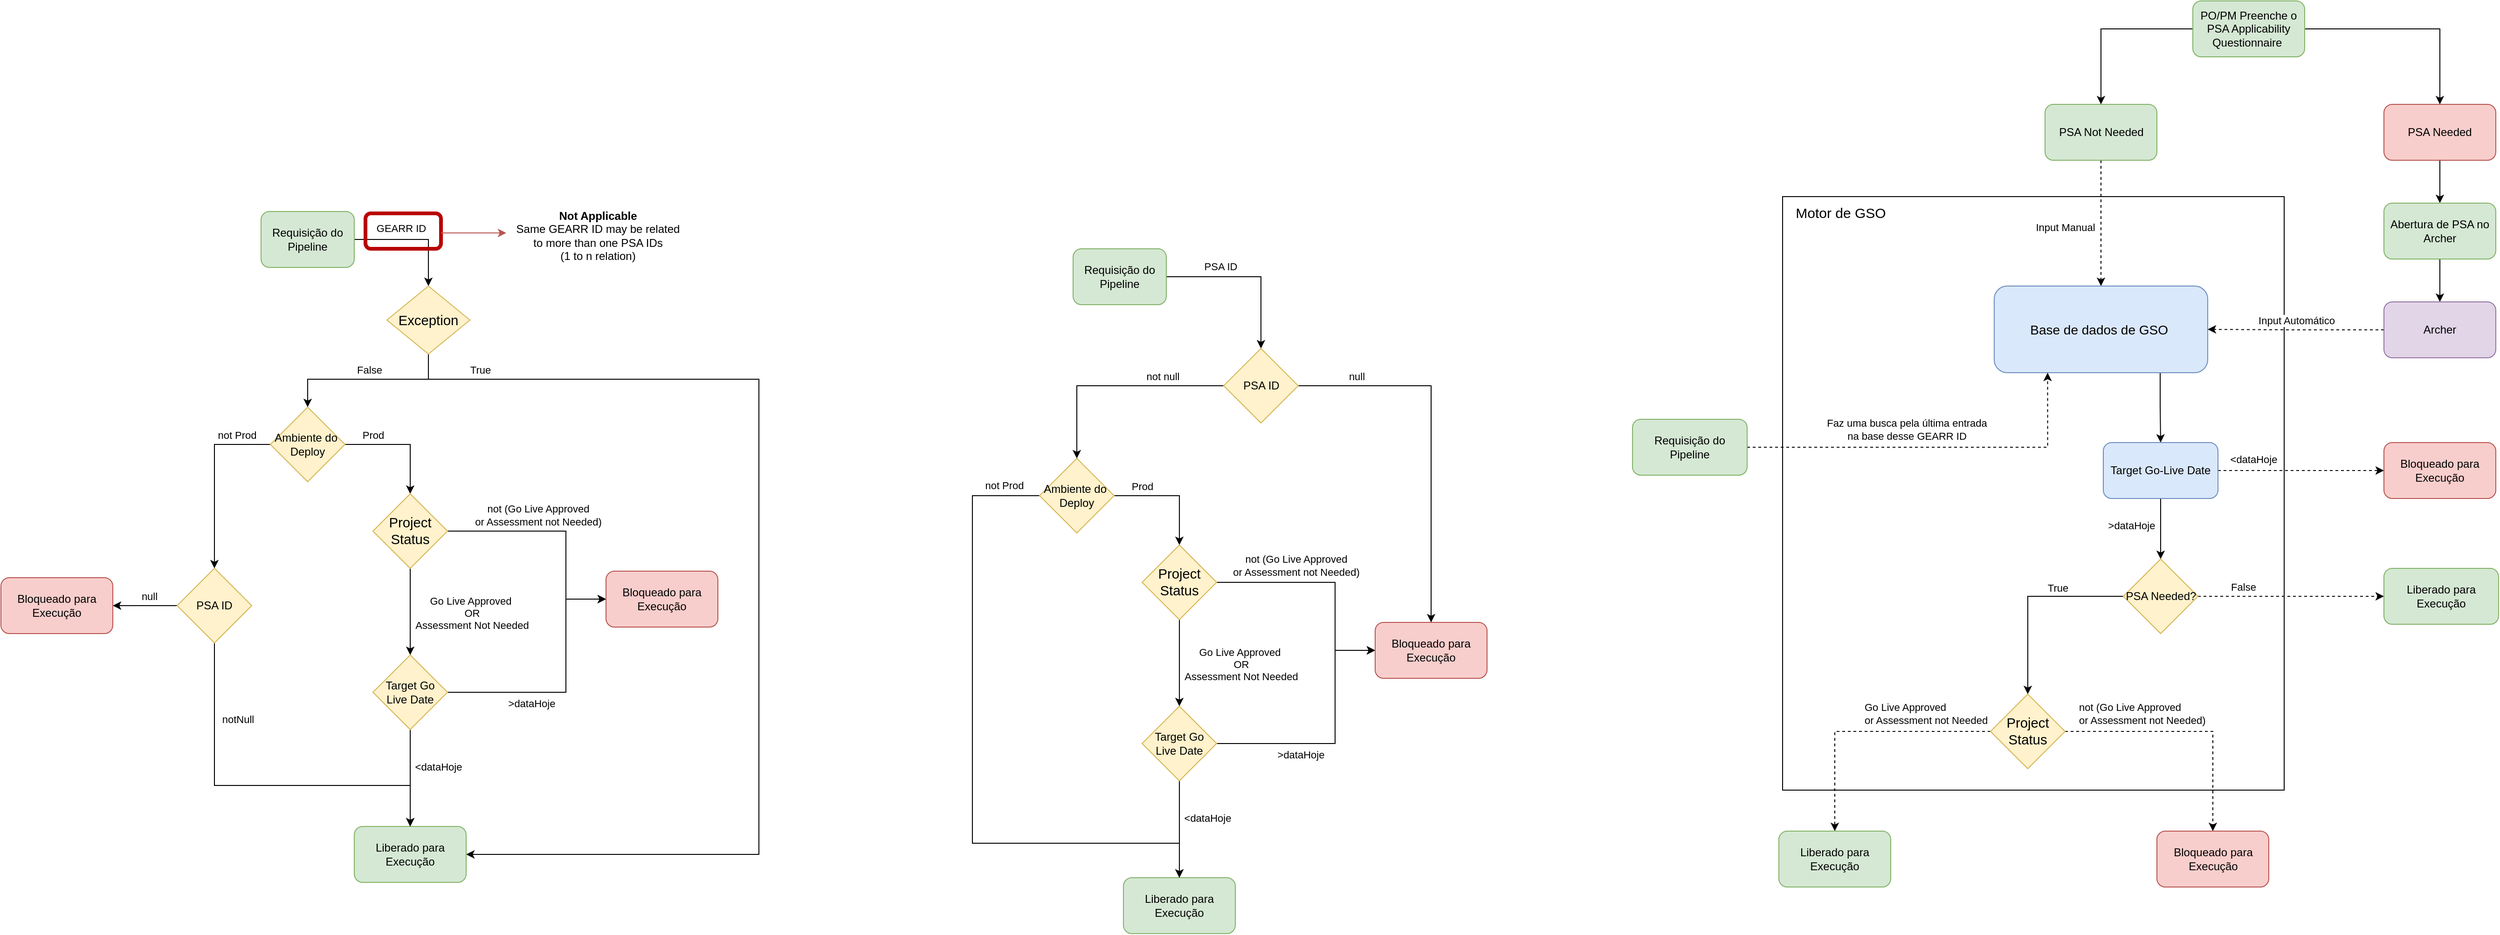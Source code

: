 <mxfile version="14.7.2" type="github">
  <diagram id="prtHgNgQTEPvFCAcTncT" name="Page-1">
    <mxGraphModel dx="1847" dy="1167" grid="0" gridSize="10" guides="1" tooltips="1" connect="1" arrows="1" fold="1" page="0" pageScale="1" pageWidth="827" pageHeight="1169" background="#ffffff" math="0" shadow="0">
      <root>
        <mxCell id="0" />
        <mxCell id="1" parent="0" />
        <mxCell id="G1Xill-yS94K5dL7RhQr-33" value="&lt;br&gt;" style="rounded=0;whiteSpace=wrap;html=1;" vertex="1" parent="1">
          <mxGeometry x="1802" y="64" width="538" height="637" as="geometry" />
        </mxCell>
        <mxCell id="P2mCXTFYUP4-GHEFsYgf-11" style="edgeStyle=orthogonalEdgeStyle;rounded=0;orthogonalLoop=1;jettySize=auto;html=1;entryX=0.5;entryY=0;entryDx=0;entryDy=0;" parent="1" source="P2mCXTFYUP4-GHEFsYgf-2" target="P2mCXTFYUP4-GHEFsYgf-8" edge="1">
          <mxGeometry relative="1" as="geometry" />
        </mxCell>
        <mxCell id="mxX-lMOzghnve2rZTO9A-1" value="GEARR ID" style="edgeLabel;html=1;align=center;verticalAlign=middle;resizable=0;points=[];" parent="P2mCXTFYUP4-GHEFsYgf-11" vertex="1" connectable="0">
          <mxGeometry x="-0.006" y="-3" relative="1" as="geometry">
            <mxPoint x="-15" y="-15" as="offset" />
          </mxGeometry>
        </mxCell>
        <mxCell id="P2mCXTFYUP4-GHEFsYgf-2" value="Requisição do Pipeline" style="rounded=1;whiteSpace=wrap;html=1;fillColor=#d5e8d4;strokeColor=#82b366;" parent="1" vertex="1">
          <mxGeometry x="170" y="80" width="100" height="60" as="geometry" />
        </mxCell>
        <mxCell id="P2mCXTFYUP4-GHEFsYgf-14" style="edgeStyle=orthogonalEdgeStyle;rounded=0;orthogonalLoop=1;jettySize=auto;html=1;entryX=0.5;entryY=0;entryDx=0;entryDy=0;" parent="1" source="P2mCXTFYUP4-GHEFsYgf-8" target="P2mCXTFYUP4-GHEFsYgf-20" edge="1">
          <mxGeometry relative="1" as="geometry">
            <mxPoint x="220" y="280" as="targetPoint" />
            <Array as="points">
              <mxPoint x="350" y="260" />
              <mxPoint x="220" y="260" />
            </Array>
          </mxGeometry>
        </mxCell>
        <mxCell id="P2mCXTFYUP4-GHEFsYgf-18" value="False" style="edgeLabel;html=1;align=center;verticalAlign=middle;resizable=0;points=[];" parent="P2mCXTFYUP4-GHEFsYgf-14" vertex="1" connectable="0">
          <mxGeometry x="0.032" y="-2" relative="1" as="geometry">
            <mxPoint x="5" y="-8" as="offset" />
          </mxGeometry>
        </mxCell>
        <mxCell id="P2mCXTFYUP4-GHEFsYgf-15" style="edgeStyle=orthogonalEdgeStyle;rounded=0;orthogonalLoop=1;jettySize=auto;html=1;entryX=1;entryY=0.5;entryDx=0;entryDy=0;" parent="1" source="P2mCXTFYUP4-GHEFsYgf-8" target="P2mCXTFYUP4-GHEFsYgf-19" edge="1">
          <mxGeometry relative="1" as="geometry">
            <mxPoint x="474" y="280" as="targetPoint" />
            <Array as="points">
              <mxPoint x="349" y="260" />
              <mxPoint x="704" y="260" />
              <mxPoint x="704" y="770" />
            </Array>
          </mxGeometry>
        </mxCell>
        <mxCell id="P2mCXTFYUP4-GHEFsYgf-16" value="True" style="edgeLabel;html=1;align=center;verticalAlign=middle;resizable=0;points=[];" parent="P2mCXTFYUP4-GHEFsYgf-15" vertex="1" connectable="0">
          <mxGeometry x="0.222" y="3" relative="1" as="geometry">
            <mxPoint x="-302" y="-365" as="offset" />
          </mxGeometry>
        </mxCell>
        <mxCell id="P2mCXTFYUP4-GHEFsYgf-8" value="&lt;span lang=&quot;EN-US&quot; style=&quot;font-size: 11pt ; font-family: &amp;#34;calibri&amp;#34; , sans-serif&quot;&gt;Exception&lt;/span&gt;" style="rhombus;whiteSpace=wrap;html=1;fillColor=#fff2cc;strokeColor=#d6b656;" parent="1" vertex="1">
          <mxGeometry x="305" y="160" width="89" height="73" as="geometry" />
        </mxCell>
        <mxCell id="P2mCXTFYUP4-GHEFsYgf-19" value="Liberado para Execução" style="rounded=1;whiteSpace=wrap;html=1;fillColor=#d5e8d4;strokeColor=#82b366;" parent="1" vertex="1">
          <mxGeometry x="270" y="740" width="120" height="60" as="geometry" />
        </mxCell>
        <mxCell id="P2mCXTFYUP4-GHEFsYgf-28" style="edgeStyle=orthogonalEdgeStyle;rounded=0;orthogonalLoop=1;jettySize=auto;html=1;entryX=0.5;entryY=0;entryDx=0;entryDy=0;exitX=1;exitY=0.5;exitDx=0;exitDy=0;" parent="1" source="P2mCXTFYUP4-GHEFsYgf-20" target="P2mCXTFYUP4-GHEFsYgf-27" edge="1">
          <mxGeometry relative="1" as="geometry">
            <Array as="points">
              <mxPoint x="330" y="330" />
            </Array>
          </mxGeometry>
        </mxCell>
        <mxCell id="P2mCXTFYUP4-GHEFsYgf-29" value="Prod" style="edgeLabel;html=1;align=center;verticalAlign=middle;resizable=0;points=[];" parent="P2mCXTFYUP4-GHEFsYgf-28" vertex="1" connectable="0">
          <mxGeometry x="-0.199" relative="1" as="geometry">
            <mxPoint x="-20" y="-10" as="offset" />
          </mxGeometry>
        </mxCell>
        <mxCell id="P2mCXTFYUP4-GHEFsYgf-40" style="edgeStyle=orthogonalEdgeStyle;rounded=0;orthogonalLoop=1;jettySize=auto;html=1;entryX=0.5;entryY=0;entryDx=0;entryDy=0;" parent="1" source="P2mCXTFYUP4-GHEFsYgf-20" target="P2mCXTFYUP4-GHEFsYgf-39" edge="1">
          <mxGeometry relative="1" as="geometry" />
        </mxCell>
        <mxCell id="P2mCXTFYUP4-GHEFsYgf-41" value="not Prod" style="edgeLabel;html=1;align=center;verticalAlign=middle;resizable=0;points=[];" parent="P2mCXTFYUP4-GHEFsYgf-40" vertex="1" connectable="0">
          <mxGeometry x="-0.833" y="-1" relative="1" as="geometry">
            <mxPoint x="-20" y="-9" as="offset" />
          </mxGeometry>
        </mxCell>
        <mxCell id="P2mCXTFYUP4-GHEFsYgf-20" value="Ambiente do&amp;nbsp;&lt;br&gt;Deploy" style="rhombus;whiteSpace=wrap;html=1;fillColor=#fff2cc;strokeColor=#d6b656;" parent="1" vertex="1">
          <mxGeometry x="180" y="290" width="80" height="80" as="geometry" />
        </mxCell>
        <mxCell id="P2mCXTFYUP4-GHEFsYgf-33" style="edgeStyle=orthogonalEdgeStyle;rounded=0;orthogonalLoop=1;jettySize=auto;html=1;entryX=0;entryY=0.5;entryDx=0;entryDy=0;exitX=1;exitY=0.5;exitDx=0;exitDy=0;" parent="1" source="P2mCXTFYUP4-GHEFsYgf-27" target="P2mCXTFYUP4-GHEFsYgf-32" edge="1">
          <mxGeometry relative="1" as="geometry">
            <mxPoint x="525" y="443" as="targetPoint" />
            <Array as="points">
              <mxPoint x="497" y="423" />
              <mxPoint x="497" y="496" />
            </Array>
          </mxGeometry>
        </mxCell>
        <mxCell id="P2mCXTFYUP4-GHEFsYgf-34" value="not (Go Live Approved &lt;br&gt;or Assessment not Needed)" style="edgeLabel;html=1;align=center;verticalAlign=middle;resizable=0;points=[];" parent="P2mCXTFYUP4-GHEFsYgf-33" vertex="1" connectable="0">
          <mxGeometry x="-0.25" y="-1" relative="1" as="geometry">
            <mxPoint x="6" y="-18" as="offset" />
          </mxGeometry>
        </mxCell>
        <mxCell id="P2mCXTFYUP4-GHEFsYgf-48" value="Go Live Approved&amp;nbsp;&lt;br&gt;OR&lt;br&gt;Assessment Not Needed" style="edgeStyle=orthogonalEdgeStyle;rounded=0;orthogonalLoop=1;jettySize=auto;html=1;entryX=0.5;entryY=0;entryDx=0;entryDy=0;" parent="1" source="P2mCXTFYUP4-GHEFsYgf-27" target="P2mCXTFYUP4-GHEFsYgf-30" edge="1">
          <mxGeometry x="0.02" y="66" relative="1" as="geometry">
            <mxPoint as="offset" />
          </mxGeometry>
        </mxCell>
        <mxCell id="P2mCXTFYUP4-GHEFsYgf-27" value="&lt;font face=&quot;calibri, sans-serif&quot;&gt;&lt;span style=&quot;font-size: 14.667px&quot;&gt;Project Status&lt;/span&gt;&lt;/font&gt;" style="rhombus;whiteSpace=wrap;html=1;fillColor=#fff2cc;strokeColor=#d6b656;" parent="1" vertex="1">
          <mxGeometry x="290" y="383" width="80" height="80" as="geometry" />
        </mxCell>
        <mxCell id="P2mCXTFYUP4-GHEFsYgf-35" style="edgeStyle=orthogonalEdgeStyle;rounded=0;orthogonalLoop=1;jettySize=auto;html=1;exitX=1;exitY=0.5;exitDx=0;exitDy=0;entryX=0;entryY=0.5;entryDx=0;entryDy=0;" parent="1" source="P2mCXTFYUP4-GHEFsYgf-30" target="P2mCXTFYUP4-GHEFsYgf-32" edge="1">
          <mxGeometry relative="1" as="geometry">
            <mxPoint x="613" y="584" as="targetPoint" />
            <Array as="points">
              <mxPoint x="497" y="596" />
              <mxPoint x="497" y="496" />
            </Array>
          </mxGeometry>
        </mxCell>
        <mxCell id="P2mCXTFYUP4-GHEFsYgf-36" value="&amp;gt;dataHoje" style="edgeLabel;html=1;align=center;verticalAlign=middle;resizable=0;points=[];" parent="P2mCXTFYUP4-GHEFsYgf-35" vertex="1" connectable="0">
          <mxGeometry x="-0.808" relative="1" as="geometry">
            <mxPoint x="64" y="12" as="offset" />
          </mxGeometry>
        </mxCell>
        <mxCell id="P2mCXTFYUP4-GHEFsYgf-37" style="edgeStyle=orthogonalEdgeStyle;rounded=0;orthogonalLoop=1;jettySize=auto;html=1;entryX=0.5;entryY=0;entryDx=0;entryDy=0;" parent="1" source="P2mCXTFYUP4-GHEFsYgf-30" target="P2mCXTFYUP4-GHEFsYgf-19" edge="1">
          <mxGeometry relative="1" as="geometry" />
        </mxCell>
        <mxCell id="P2mCXTFYUP4-GHEFsYgf-38" value="&amp;lt;dataHoje" style="edgeLabel;html=1;align=center;verticalAlign=middle;resizable=0;points=[];" parent="P2mCXTFYUP4-GHEFsYgf-37" vertex="1" connectable="0">
          <mxGeometry x="-0.24" y="-2" relative="1" as="geometry">
            <mxPoint x="32" as="offset" />
          </mxGeometry>
        </mxCell>
        <mxCell id="P2mCXTFYUP4-GHEFsYgf-30" value="Target Go Live Date" style="rhombus;whiteSpace=wrap;html=1;fillColor=#fff2cc;strokeColor=#d6b656;" parent="1" vertex="1">
          <mxGeometry x="290" y="556" width="80" height="80" as="geometry" />
        </mxCell>
        <mxCell id="P2mCXTFYUP4-GHEFsYgf-32" value="Bloqueado para Execução" style="rounded=1;whiteSpace=wrap;html=1;fillColor=#f8cecc;strokeColor=#b85450;" parent="1" vertex="1">
          <mxGeometry x="540" y="466" width="120" height="60" as="geometry" />
        </mxCell>
        <mxCell id="P2mCXTFYUP4-GHEFsYgf-43" style="edgeStyle=orthogonalEdgeStyle;rounded=0;orthogonalLoop=1;jettySize=auto;html=1;entryX=1;entryY=0.5;entryDx=0;entryDy=0;" parent="1" source="P2mCXTFYUP4-GHEFsYgf-39" target="P2mCXTFYUP4-GHEFsYgf-42" edge="1">
          <mxGeometry relative="1" as="geometry" />
        </mxCell>
        <mxCell id="P2mCXTFYUP4-GHEFsYgf-44" value="null" style="edgeLabel;html=1;align=center;verticalAlign=middle;resizable=0;points=[];" parent="P2mCXTFYUP4-GHEFsYgf-43" vertex="1" connectable="0">
          <mxGeometry x="-0.22" y="-1" relative="1" as="geometry">
            <mxPoint x="-3" y="-9" as="offset" />
          </mxGeometry>
        </mxCell>
        <mxCell id="P2mCXTFYUP4-GHEFsYgf-45" style="edgeStyle=orthogonalEdgeStyle;rounded=0;orthogonalLoop=1;jettySize=auto;html=1;entryX=0.5;entryY=0;entryDx=0;entryDy=0;exitX=0.5;exitY=1;exitDx=0;exitDy=0;" parent="1" source="P2mCXTFYUP4-GHEFsYgf-39" target="P2mCXTFYUP4-GHEFsYgf-19" edge="1">
          <mxGeometry relative="1" as="geometry">
            <mxPoint x="105" y="584" as="sourcePoint" />
            <Array as="points">
              <mxPoint x="120" y="570" />
              <mxPoint x="120" y="696" />
              <mxPoint x="330" y="696" />
            </Array>
          </mxGeometry>
        </mxCell>
        <mxCell id="P2mCXTFYUP4-GHEFsYgf-46" value="notNull" style="edgeLabel;html=1;align=center;verticalAlign=middle;resizable=0;points=[];" parent="P2mCXTFYUP4-GHEFsYgf-45" vertex="1" connectable="0">
          <mxGeometry x="-0.487" relative="1" as="geometry">
            <mxPoint x="25" y="-23" as="offset" />
          </mxGeometry>
        </mxCell>
        <mxCell id="P2mCXTFYUP4-GHEFsYgf-39" value="PSA ID" style="rhombus;whiteSpace=wrap;html=1;fillColor=#fff2cc;strokeColor=#d6b656;" parent="1" vertex="1">
          <mxGeometry x="80" y="463" width="80" height="80" as="geometry" />
        </mxCell>
        <mxCell id="P2mCXTFYUP4-GHEFsYgf-42" value="Bloqueado para Execução" style="rounded=1;whiteSpace=wrap;html=1;fillColor=#f8cecc;strokeColor=#b85450;" parent="1" vertex="1">
          <mxGeometry x="-109" y="473" width="120" height="60" as="geometry" />
        </mxCell>
        <mxCell id="EdNAjCtuW5d51hil7Gi2-1" style="edgeStyle=orthogonalEdgeStyle;rounded=0;orthogonalLoop=1;jettySize=auto;html=1;entryX=0.5;entryY=0;entryDx=0;entryDy=0;" parent="1" source="mxX-lMOzghnve2rZTO9A-4" target="mxX-lMOzghnve2rZTO9A-39" edge="1">
          <mxGeometry relative="1" as="geometry">
            <mxPoint x="1240.5" y="194.0" as="targetPoint" />
          </mxGeometry>
        </mxCell>
        <mxCell id="EdNAjCtuW5d51hil7Gi2-9" value="PSA ID" style="edgeLabel;html=1;align=center;verticalAlign=middle;resizable=0;points=[];" parent="EdNAjCtuW5d51hil7Gi2-1" vertex="1" connectable="0">
          <mxGeometry x="-0.5" y="2" relative="1" as="geometry">
            <mxPoint x="13" y="-9" as="offset" />
          </mxGeometry>
        </mxCell>
        <mxCell id="mxX-lMOzghnve2rZTO9A-4" value="Requisição do Pipeline" style="rounded=1;whiteSpace=wrap;html=1;fillColor=#d5e8d4;strokeColor=#82b366;" parent="1" vertex="1">
          <mxGeometry x="1041" y="120" width="100" height="60" as="geometry" />
        </mxCell>
        <mxCell id="mxX-lMOzghnve2rZTO9A-10" value="Liberado para Execução" style="rounded=1;whiteSpace=wrap;html=1;fillColor=#d5e8d4;strokeColor=#82b366;" parent="1" vertex="1">
          <mxGeometry x="1095" y="795" width="120" height="60" as="geometry" />
        </mxCell>
        <mxCell id="mxX-lMOzghnve2rZTO9A-11" style="edgeStyle=orthogonalEdgeStyle;rounded=0;orthogonalLoop=1;jettySize=auto;html=1;entryX=0.5;entryY=0;entryDx=0;entryDy=0;exitX=1;exitY=0.5;exitDx=0;exitDy=0;" parent="1" source="mxX-lMOzghnve2rZTO9A-15" target="mxX-lMOzghnve2rZTO9A-19" edge="1">
          <mxGeometry relative="1" as="geometry">
            <Array as="points">
              <mxPoint x="1155" y="385" />
            </Array>
          </mxGeometry>
        </mxCell>
        <mxCell id="mxX-lMOzghnve2rZTO9A-12" value="Prod" style="edgeLabel;html=1;align=center;verticalAlign=middle;resizable=0;points=[];" parent="mxX-lMOzghnve2rZTO9A-11" vertex="1" connectable="0">
          <mxGeometry x="-0.199" relative="1" as="geometry">
            <mxPoint x="-20" y="-10" as="offset" />
          </mxGeometry>
        </mxCell>
        <mxCell id="mxX-lMOzghnve2rZTO9A-32" style="edgeStyle=orthogonalEdgeStyle;rounded=0;orthogonalLoop=1;jettySize=auto;html=1;entryX=0.5;entryY=0;entryDx=0;entryDy=0;" parent="1" source="mxX-lMOzghnve2rZTO9A-15" target="mxX-lMOzghnve2rZTO9A-10" edge="1">
          <mxGeometry relative="1" as="geometry">
            <Array as="points">
              <mxPoint x="933" y="385" />
              <mxPoint x="933" y="758" />
              <mxPoint x="1155" y="758" />
            </Array>
          </mxGeometry>
        </mxCell>
        <mxCell id="mxX-lMOzghnve2rZTO9A-33" value="not Prod" style="edgeLabel;html=1;align=center;verticalAlign=middle;resizable=0;points=[];" parent="mxX-lMOzghnve2rZTO9A-32" vertex="1" connectable="0">
          <mxGeometry x="-0.841" relative="1" as="geometry">
            <mxPoint x="18" y="-11" as="offset" />
          </mxGeometry>
        </mxCell>
        <mxCell id="mxX-lMOzghnve2rZTO9A-15" value="Ambiente do&amp;nbsp;&lt;br&gt;Deploy" style="rhombus;whiteSpace=wrap;html=1;fillColor=#fff2cc;strokeColor=#d6b656;" parent="1" vertex="1">
          <mxGeometry x="1005" y="345" width="80" height="80" as="geometry" />
        </mxCell>
        <mxCell id="mxX-lMOzghnve2rZTO9A-16" style="edgeStyle=orthogonalEdgeStyle;rounded=0;orthogonalLoop=1;jettySize=auto;html=1;entryX=0;entryY=0.5;entryDx=0;entryDy=0;exitX=1;exitY=0.5;exitDx=0;exitDy=0;" parent="1" source="mxX-lMOzghnve2rZTO9A-19" target="mxX-lMOzghnve2rZTO9A-25" edge="1">
          <mxGeometry relative="1" as="geometry">
            <mxPoint x="1350" y="498" as="targetPoint" />
            <Array as="points">
              <mxPoint x="1322" y="478" />
              <mxPoint x="1322" y="551" />
            </Array>
          </mxGeometry>
        </mxCell>
        <mxCell id="mxX-lMOzghnve2rZTO9A-17" value="not (Go Live Approved &lt;br&gt;or Assessment not Needed)" style="edgeLabel;html=1;align=center;verticalAlign=middle;resizable=0;points=[];" parent="mxX-lMOzghnve2rZTO9A-16" vertex="1" connectable="0">
          <mxGeometry x="-0.25" y="-1" relative="1" as="geometry">
            <mxPoint x="-6" y="-19" as="offset" />
          </mxGeometry>
        </mxCell>
        <mxCell id="mxX-lMOzghnve2rZTO9A-18" value="Go Live Approved&amp;nbsp;&lt;br&gt;OR&lt;br&gt;Assessment Not Needed" style="edgeStyle=orthogonalEdgeStyle;rounded=0;orthogonalLoop=1;jettySize=auto;html=1;entryX=0.5;entryY=0;entryDx=0;entryDy=0;" parent="1" source="mxX-lMOzghnve2rZTO9A-19" target="mxX-lMOzghnve2rZTO9A-24" edge="1">
          <mxGeometry x="0.02" y="66" relative="1" as="geometry">
            <mxPoint as="offset" />
          </mxGeometry>
        </mxCell>
        <mxCell id="mxX-lMOzghnve2rZTO9A-19" value="&lt;font face=&quot;calibri, sans-serif&quot;&gt;&lt;span style=&quot;font-size: 14.667px&quot;&gt;Project Status&lt;/span&gt;&lt;/font&gt;" style="rhombus;whiteSpace=wrap;html=1;fillColor=#fff2cc;strokeColor=#d6b656;" parent="1" vertex="1">
          <mxGeometry x="1115" y="438" width="80" height="80" as="geometry" />
        </mxCell>
        <mxCell id="mxX-lMOzghnve2rZTO9A-20" style="edgeStyle=orthogonalEdgeStyle;rounded=0;orthogonalLoop=1;jettySize=auto;html=1;exitX=1;exitY=0.5;exitDx=0;exitDy=0;entryX=0;entryY=0.5;entryDx=0;entryDy=0;" parent="1" source="mxX-lMOzghnve2rZTO9A-24" target="mxX-lMOzghnve2rZTO9A-25" edge="1">
          <mxGeometry relative="1" as="geometry">
            <mxPoint x="1438" y="639" as="targetPoint" />
            <Array as="points">
              <mxPoint x="1322" y="651" />
              <mxPoint x="1322" y="551" />
            </Array>
          </mxGeometry>
        </mxCell>
        <mxCell id="mxX-lMOzghnve2rZTO9A-21" value="&amp;gt;dataHoje" style="edgeLabel;html=1;align=center;verticalAlign=middle;resizable=0;points=[];" parent="mxX-lMOzghnve2rZTO9A-20" vertex="1" connectable="0">
          <mxGeometry x="-0.808" relative="1" as="geometry">
            <mxPoint x="64" y="12" as="offset" />
          </mxGeometry>
        </mxCell>
        <mxCell id="mxX-lMOzghnve2rZTO9A-22" style="edgeStyle=orthogonalEdgeStyle;rounded=0;orthogonalLoop=1;jettySize=auto;html=1;entryX=0.5;entryY=0;entryDx=0;entryDy=0;" parent="1" source="mxX-lMOzghnve2rZTO9A-24" target="mxX-lMOzghnve2rZTO9A-10" edge="1">
          <mxGeometry relative="1" as="geometry" />
        </mxCell>
        <mxCell id="mxX-lMOzghnve2rZTO9A-23" value="&amp;lt;dataHoje" style="edgeLabel;html=1;align=center;verticalAlign=middle;resizable=0;points=[];" parent="mxX-lMOzghnve2rZTO9A-22" vertex="1" connectable="0">
          <mxGeometry x="-0.24" y="-2" relative="1" as="geometry">
            <mxPoint x="32" as="offset" />
          </mxGeometry>
        </mxCell>
        <mxCell id="mxX-lMOzghnve2rZTO9A-24" value="Target Go Live Date" style="rhombus;whiteSpace=wrap;html=1;fillColor=#fff2cc;strokeColor=#d6b656;" parent="1" vertex="1">
          <mxGeometry x="1115" y="611" width="80" height="80" as="geometry" />
        </mxCell>
        <mxCell id="mxX-lMOzghnve2rZTO9A-25" value="Bloqueado para Execução" style="rounded=1;whiteSpace=wrap;html=1;fillColor=#f8cecc;strokeColor=#b85450;" parent="1" vertex="1">
          <mxGeometry x="1365" y="521" width="120" height="60" as="geometry" />
        </mxCell>
        <mxCell id="mxX-lMOzghnve2rZTO9A-35" value="" style="rounded=1;whiteSpace=wrap;html=1;fillColor=none;strokeColor=#B80202;strokeWidth=4;" parent="1" vertex="1">
          <mxGeometry x="282" y="82" width="81" height="38" as="geometry" />
        </mxCell>
        <mxCell id="mxX-lMOzghnve2rZTO9A-36" value="&lt;b&gt;Not Applicable&lt;br&gt;&lt;/b&gt;Same GEARR ID may be related &lt;br&gt;to more than one PSA IDs&lt;br&gt;(1 to n relation)" style="text;html=1;align=center;verticalAlign=middle;resizable=0;points=[];autosize=1;strokeColor=none;" parent="1" vertex="1">
          <mxGeometry x="438" y="76" width="185" height="60" as="geometry" />
        </mxCell>
        <mxCell id="mxX-lMOzghnve2rZTO9A-37" value="" style="endArrow=classic;html=1;fillColor=#f8cecc;strokeColor=#b85450;" parent="1" edge="1">
          <mxGeometry width="50" height="50" relative="1" as="geometry">
            <mxPoint x="363" y="103" as="sourcePoint" />
            <mxPoint x="433" y="103" as="targetPoint" />
          </mxGeometry>
        </mxCell>
        <mxCell id="EdNAjCtuW5d51hil7Gi2-5" style="edgeStyle=orthogonalEdgeStyle;rounded=0;orthogonalLoop=1;jettySize=auto;html=1;entryX=0.5;entryY=0;entryDx=0;entryDy=0;" parent="1" source="mxX-lMOzghnve2rZTO9A-39" target="mxX-lMOzghnve2rZTO9A-25" edge="1">
          <mxGeometry relative="1" as="geometry" />
        </mxCell>
        <mxCell id="EdNAjCtuW5d51hil7Gi2-6" value="null" style="edgeLabel;html=1;align=center;verticalAlign=middle;resizable=0;points=[];" parent="EdNAjCtuW5d51hil7Gi2-5" vertex="1" connectable="0">
          <mxGeometry x="-0.804" y="3" relative="1" as="geometry">
            <mxPoint x="23" y="-7" as="offset" />
          </mxGeometry>
        </mxCell>
        <mxCell id="EdNAjCtuW5d51hil7Gi2-7" style="edgeStyle=orthogonalEdgeStyle;rounded=0;orthogonalLoop=1;jettySize=auto;html=1;entryX=0.5;entryY=0;entryDx=0;entryDy=0;" parent="1" source="mxX-lMOzghnve2rZTO9A-39" target="mxX-lMOzghnve2rZTO9A-15" edge="1">
          <mxGeometry relative="1" as="geometry" />
        </mxCell>
        <mxCell id="EdNAjCtuW5d51hil7Gi2-8" value="not null" style="edgeLabel;html=1;align=center;verticalAlign=middle;resizable=0;points=[];" parent="EdNAjCtuW5d51hil7Gi2-7" vertex="1" connectable="0">
          <mxGeometry x="-0.491" y="1" relative="1" as="geometry">
            <mxPoint x="-6" y="-11" as="offset" />
          </mxGeometry>
        </mxCell>
        <mxCell id="mxX-lMOzghnve2rZTO9A-39" value="PSA ID" style="rhombus;whiteSpace=wrap;html=1;fillColor=#fff2cc;strokeColor=#d6b656;" parent="1" vertex="1">
          <mxGeometry x="1202.5" y="227" width="80" height="80" as="geometry" />
        </mxCell>
        <mxCell id="G1Xill-yS94K5dL7RhQr-30" style="edgeStyle=orthogonalEdgeStyle;rounded=0;orthogonalLoop=1;jettySize=auto;html=1;entryX=0.5;entryY=0;entryDx=0;entryDy=0;" edge="1" parent="1" source="G1Xill-yS94K5dL7RhQr-25" target="G1Xill-yS94K5dL7RhQr-26">
          <mxGeometry relative="1" as="geometry" />
        </mxCell>
        <mxCell id="G1Xill-yS94K5dL7RhQr-31" style="edgeStyle=orthogonalEdgeStyle;rounded=0;orthogonalLoop=1;jettySize=auto;html=1;entryX=0.5;entryY=0;entryDx=0;entryDy=0;" edge="1" parent="1" source="G1Xill-yS94K5dL7RhQr-25" target="G1Xill-yS94K5dL7RhQr-27">
          <mxGeometry relative="1" as="geometry">
            <Array as="points">
              <mxPoint x="2507" y="-116" />
            </Array>
          </mxGeometry>
        </mxCell>
        <mxCell id="G1Xill-yS94K5dL7RhQr-25" value="PO/PM Preenche o PSA Applicability Questionnaire&amp;nbsp;" style="rounded=1;whiteSpace=wrap;html=1;fillColor=#d5e8d4;strokeColor=#82b366;" vertex="1" parent="1">
          <mxGeometry x="2242" y="-146" width="120" height="60" as="geometry" />
        </mxCell>
        <mxCell id="G1Xill-yS94K5dL7RhQr-43" style="edgeStyle=orthogonalEdgeStyle;rounded=0;orthogonalLoop=1;jettySize=auto;html=1;entryX=0.5;entryY=0;entryDx=0;entryDy=0;dashed=1;" edge="1" parent="1" source="G1Xill-yS94K5dL7RhQr-26" target="G1Xill-yS94K5dL7RhQr-39">
          <mxGeometry relative="1" as="geometry" />
        </mxCell>
        <mxCell id="G1Xill-yS94K5dL7RhQr-44" value="Input Manual" style="edgeLabel;html=1;align=center;verticalAlign=middle;resizable=0;points=[];" vertex="1" connectable="0" parent="G1Xill-yS94K5dL7RhQr-43">
          <mxGeometry x="-0.235" y="4" relative="1" as="geometry">
            <mxPoint x="-43" y="20" as="offset" />
          </mxGeometry>
        </mxCell>
        <mxCell id="G1Xill-yS94K5dL7RhQr-26" value="PSA Not Needed" style="rounded=1;whiteSpace=wrap;html=1;fillColor=#d5e8d4;strokeColor=#82b366;" vertex="1" parent="1">
          <mxGeometry x="2083.5" y="-35" width="120" height="60" as="geometry" />
        </mxCell>
        <mxCell id="G1Xill-yS94K5dL7RhQr-36" style="edgeStyle=orthogonalEdgeStyle;rounded=0;orthogonalLoop=1;jettySize=auto;html=1;" edge="1" parent="1" source="G1Xill-yS94K5dL7RhQr-27" target="G1Xill-yS94K5dL7RhQr-35">
          <mxGeometry relative="1" as="geometry" />
        </mxCell>
        <mxCell id="G1Xill-yS94K5dL7RhQr-27" value="PSA Needed" style="rounded=1;whiteSpace=wrap;html=1;fillColor=#f8cecc;strokeColor=#b85450;" vertex="1" parent="1">
          <mxGeometry x="2447" y="-35" width="120" height="60" as="geometry" />
        </mxCell>
        <mxCell id="G1Xill-yS94K5dL7RhQr-34" value="&lt;font style=&quot;font-size: 15px&quot;&gt;Motor de GSO&lt;/font&gt;" style="text;html=1;strokeColor=none;fillColor=none;align=center;verticalAlign=middle;whiteSpace=wrap;rounded=0;" vertex="1" parent="1">
          <mxGeometry x="1802" y="71" width="125" height="20" as="geometry" />
        </mxCell>
        <mxCell id="G1Xill-yS94K5dL7RhQr-38" style="edgeStyle=orthogonalEdgeStyle;rounded=0;orthogonalLoop=1;jettySize=auto;html=1;entryX=0.5;entryY=0;entryDx=0;entryDy=0;" edge="1" parent="1" source="G1Xill-yS94K5dL7RhQr-35" target="G1Xill-yS94K5dL7RhQr-37">
          <mxGeometry relative="1" as="geometry" />
        </mxCell>
        <mxCell id="G1Xill-yS94K5dL7RhQr-35" value="Abertura de PSA no Archer" style="rounded=1;whiteSpace=wrap;html=1;fillColor=#d5e8d4;strokeColor=#82b366;" vertex="1" parent="1">
          <mxGeometry x="2447" y="71" width="120" height="60" as="geometry" />
        </mxCell>
        <mxCell id="G1Xill-yS94K5dL7RhQr-40" style="edgeStyle=orthogonalEdgeStyle;rounded=0;orthogonalLoop=1;jettySize=auto;html=1;entryX=1;entryY=0.5;entryDx=0;entryDy=0;dashed=1;" edge="1" parent="1" source="G1Xill-yS94K5dL7RhQr-37" target="G1Xill-yS94K5dL7RhQr-39">
          <mxGeometry relative="1" as="geometry" />
        </mxCell>
        <mxCell id="G1Xill-yS94K5dL7RhQr-41" value="Input Automático" style="edgeLabel;html=1;align=center;verticalAlign=middle;resizable=0;points=[];" vertex="1" connectable="0" parent="G1Xill-yS94K5dL7RhQr-40">
          <mxGeometry x="-0.247" relative="1" as="geometry">
            <mxPoint x="-23" y="-10" as="offset" />
          </mxGeometry>
        </mxCell>
        <mxCell id="G1Xill-yS94K5dL7RhQr-37" value="Archer" style="rounded=1;whiteSpace=wrap;html=1;fillColor=#e1d5e7;strokeColor=#9673a6;" vertex="1" parent="1">
          <mxGeometry x="2447" y="177" width="120" height="60" as="geometry" />
        </mxCell>
        <mxCell id="G1Xill-yS94K5dL7RhQr-52" style="edgeStyle=orthogonalEdgeStyle;rounded=0;orthogonalLoop=1;jettySize=auto;html=1;entryX=0.5;entryY=0;entryDx=0;entryDy=0;" edge="1" parent="1" source="G1Xill-yS94K5dL7RhQr-39" target="G1Xill-yS94K5dL7RhQr-50">
          <mxGeometry relative="1" as="geometry">
            <Array as="points">
              <mxPoint x="2207" y="288" />
              <mxPoint x="2207" y="288" />
            </Array>
          </mxGeometry>
        </mxCell>
        <mxCell id="G1Xill-yS94K5dL7RhQr-39" value="&lt;font style=&quot;font-size: 14px&quot;&gt;Base de dados de GSO&amp;nbsp;&lt;/font&gt;" style="rounded=1;whiteSpace=wrap;html=1;fillColor=#dae8fc;strokeColor=#6c8ebf;" vertex="1" parent="1">
          <mxGeometry x="2029" y="160" width="229" height="93" as="geometry" />
        </mxCell>
        <mxCell id="G1Xill-yS94K5dL7RhQr-49" style="edgeStyle=orthogonalEdgeStyle;rounded=0;orthogonalLoop=1;jettySize=auto;html=1;entryX=0.25;entryY=1;entryDx=0;entryDy=0;dashed=1;" edge="1" parent="1" source="G1Xill-yS94K5dL7RhQr-45" target="G1Xill-yS94K5dL7RhQr-39">
          <mxGeometry relative="1" as="geometry" />
        </mxCell>
        <mxCell id="G1Xill-yS94K5dL7RhQr-51" value="Faz uma busca pela última entrada &lt;br&gt;na base desse GEARR ID" style="edgeLabel;html=1;align=center;verticalAlign=middle;resizable=0;points=[];" vertex="1" connectable="0" parent="G1Xill-yS94K5dL7RhQr-49">
          <mxGeometry x="-0.042" y="-2" relative="1" as="geometry">
            <mxPoint x="-22" y="-21" as="offset" />
          </mxGeometry>
        </mxCell>
        <mxCell id="G1Xill-yS94K5dL7RhQr-45" value="Requisição do Pipeline" style="rounded=1;whiteSpace=wrap;html=1;fillColor=#d5e8d4;strokeColor=#82b366;" vertex="1" parent="1">
          <mxGeometry x="1641" y="303" width="123" height="60" as="geometry" />
        </mxCell>
        <mxCell id="G1Xill-yS94K5dL7RhQr-57" value="&amp;gt;dataHoje" style="edgeStyle=orthogonalEdgeStyle;rounded=0;orthogonalLoop=1;jettySize=auto;html=1;entryX=0.5;entryY=0;entryDx=0;entryDy=0;" edge="1" parent="1" source="G1Xill-yS94K5dL7RhQr-50" target="G1Xill-yS94K5dL7RhQr-55">
          <mxGeometry x="-0.108" y="-32" relative="1" as="geometry">
            <mxPoint as="offset" />
          </mxGeometry>
        </mxCell>
        <mxCell id="G1Xill-yS94K5dL7RhQr-59" value="&amp;lt;dataHoje" style="edgeStyle=orthogonalEdgeStyle;rounded=0;orthogonalLoop=1;jettySize=auto;html=1;entryX=0;entryY=0.5;entryDx=0;entryDy=0;dashed=1;" edge="1" parent="1" source="G1Xill-yS94K5dL7RhQr-50" target="G1Xill-yS94K5dL7RhQr-58">
          <mxGeometry x="-0.573" y="12" relative="1" as="geometry">
            <mxPoint as="offset" />
          </mxGeometry>
        </mxCell>
        <mxCell id="G1Xill-yS94K5dL7RhQr-50" value="Target Go-Live Date" style="rounded=1;whiteSpace=wrap;html=1;fillColor=#dae8fc;strokeColor=#6c8ebf;" vertex="1" parent="1">
          <mxGeometry x="2146" y="328" width="123" height="60" as="geometry" />
        </mxCell>
        <mxCell id="G1Xill-yS94K5dL7RhQr-62" style="edgeStyle=orthogonalEdgeStyle;rounded=0;orthogonalLoop=1;jettySize=auto;html=1;entryX=0.5;entryY=0;entryDx=0;entryDy=0;" edge="1" parent="1" source="G1Xill-yS94K5dL7RhQr-55" target="G1Xill-yS94K5dL7RhQr-67">
          <mxGeometry relative="1" as="geometry">
            <mxPoint x="1988.5" y="587" as="targetPoint" />
          </mxGeometry>
        </mxCell>
        <mxCell id="G1Xill-yS94K5dL7RhQr-64" value="True" style="edgeLabel;html=1;align=center;verticalAlign=middle;resizable=0;points=[];" vertex="1" connectable="0" parent="G1Xill-yS94K5dL7RhQr-62">
          <mxGeometry x="-0.227" y="2" relative="1" as="geometry">
            <mxPoint x="9" y="-11" as="offset" />
          </mxGeometry>
        </mxCell>
        <mxCell id="G1Xill-yS94K5dL7RhQr-65" style="edgeStyle=orthogonalEdgeStyle;rounded=0;orthogonalLoop=1;jettySize=auto;html=1;entryX=0;entryY=0.5;entryDx=0;entryDy=0;dashed=1;" edge="1" parent="1" source="G1Xill-yS94K5dL7RhQr-55" target="G1Xill-yS94K5dL7RhQr-61">
          <mxGeometry relative="1" as="geometry" />
        </mxCell>
        <mxCell id="G1Xill-yS94K5dL7RhQr-66" value="False" style="edgeLabel;html=1;align=center;verticalAlign=middle;resizable=0;points=[];" vertex="1" connectable="0" parent="G1Xill-yS94K5dL7RhQr-65">
          <mxGeometry x="0.382" y="2" relative="1" as="geometry">
            <mxPoint x="-90" y="-8" as="offset" />
          </mxGeometry>
        </mxCell>
        <mxCell id="G1Xill-yS94K5dL7RhQr-55" value="PSA Needed?" style="rhombus;whiteSpace=wrap;html=1;fillColor=#fff2cc;strokeColor=#d6b656;" vertex="1" parent="1">
          <mxGeometry x="2167.5" y="453" width="80" height="80" as="geometry" />
        </mxCell>
        <mxCell id="G1Xill-yS94K5dL7RhQr-58" value="Bloqueado para Execução" style="rounded=1;whiteSpace=wrap;html=1;fillColor=#f8cecc;strokeColor=#b85450;" vertex="1" parent="1">
          <mxGeometry x="2447" y="328" width="120" height="60" as="geometry" />
        </mxCell>
        <mxCell id="G1Xill-yS94K5dL7RhQr-61" value="Liberado para Execução" style="rounded=1;whiteSpace=wrap;html=1;fillColor=#d5e8d4;strokeColor=#82b366;" vertex="1" parent="1">
          <mxGeometry x="2447" y="463" width="123" height="60" as="geometry" />
        </mxCell>
        <mxCell id="G1Xill-yS94K5dL7RhQr-69" style="edgeStyle=orthogonalEdgeStyle;rounded=0;orthogonalLoop=1;jettySize=auto;html=1;entryX=0.5;entryY=0;entryDx=0;entryDy=0;dashed=1;" edge="1" parent="1" source="G1Xill-yS94K5dL7RhQr-67" target="G1Xill-yS94K5dL7RhQr-68">
          <mxGeometry relative="1" as="geometry" />
        </mxCell>
        <mxCell id="G1Xill-yS94K5dL7RhQr-72" style="edgeStyle=orthogonalEdgeStyle;rounded=0;orthogonalLoop=1;jettySize=auto;html=1;entryX=0.5;entryY=0;entryDx=0;entryDy=0;dashed=1;" edge="1" parent="1" source="G1Xill-yS94K5dL7RhQr-67" target="G1Xill-yS94K5dL7RhQr-70">
          <mxGeometry relative="1" as="geometry" />
        </mxCell>
        <mxCell id="G1Xill-yS94K5dL7RhQr-67" value="&lt;font face=&quot;calibri, sans-serif&quot;&gt;&lt;span style=&quot;font-size: 14.667px&quot;&gt;Project Status&lt;/span&gt;&lt;/font&gt;" style="rhombus;whiteSpace=wrap;html=1;fillColor=#fff2cc;strokeColor=#d6b656;" vertex="1" parent="1">
          <mxGeometry x="2025" y="598" width="80" height="80" as="geometry" />
        </mxCell>
        <mxCell id="G1Xill-yS94K5dL7RhQr-68" value="Liberado para Execução" style="rounded=1;whiteSpace=wrap;html=1;fillColor=#d5e8d4;strokeColor=#82b366;" vertex="1" parent="1">
          <mxGeometry x="1798" y="745" width="120" height="60" as="geometry" />
        </mxCell>
        <mxCell id="G1Xill-yS94K5dL7RhQr-70" value="Bloqueado para Execução" style="rounded=1;whiteSpace=wrap;html=1;fillColor=#f8cecc;strokeColor=#b85450;" vertex="1" parent="1">
          <mxGeometry x="2203.5" y="745" width="120" height="60" as="geometry" />
        </mxCell>
        <mxCell id="G1Xill-yS94K5dL7RhQr-73" value="&lt;span style=&quot;color: rgb(0, 0, 0); font-family: helvetica; font-size: 11px; font-style: normal; font-weight: 400; letter-spacing: normal; text-align: center; text-indent: 0px; text-transform: none; word-spacing: 0px; background-color: rgb(255, 255, 255); display: inline; float: none;&quot;&gt;not (Go Live Approved&lt;/span&gt;&lt;br style=&quot;color: rgb(0, 0, 0); font-family: helvetica; font-size: 11px; font-style: normal; font-weight: 400; letter-spacing: normal; text-align: center; text-indent: 0px; text-transform: none; word-spacing: 0px;&quot;&gt;&lt;span style=&quot;color: rgb(0, 0, 0); font-family: helvetica; font-size: 11px; font-style: normal; font-weight: 400; letter-spacing: normal; text-align: center; text-indent: 0px; text-transform: none; word-spacing: 0px; background-color: rgb(255, 255, 255); display: inline; float: none;&quot;&gt;or Assessment not Needed)&lt;/span&gt;" style="text;whiteSpace=wrap;html=1;" vertex="1" parent="1">
          <mxGeometry x="2118" y="598" width="145" height="42" as="geometry" />
        </mxCell>
        <mxCell id="G1Xill-yS94K5dL7RhQr-74" value="&lt;span style=&quot;color: rgb(0 , 0 , 0) ; font-style: normal ; font-weight: 400 ; letter-spacing: normal ; text-indent: 0px ; text-transform: none ; word-spacing: 0px ; font-family: &amp;#34;helvetica&amp;#34; ; font-size: 11px ; text-align: center ; background-color: rgb(255 , 255 , 255) ; display: inline ; float: none&quot;&gt;Go Live Approved&lt;/span&gt;&lt;br style=&quot;color: rgb(0 , 0 , 0) ; font-style: normal ; font-weight: 400 ; letter-spacing: normal ; text-indent: 0px ; text-transform: none ; word-spacing: 0px ; background-color: rgb(255 , 255 , 255) ; font-family: &amp;#34;helvetica&amp;#34; ; font-size: 11px ; text-align: center&quot;&gt;&lt;span style=&quot;color: rgb(0 , 0 , 0) ; font-style: normal ; font-weight: 400 ; letter-spacing: normal ; text-indent: 0px ; text-transform: none ; word-spacing: 0px ; font-family: &amp;#34;helvetica&amp;#34; ; font-size: 11px ; text-align: center ; background-color: rgb(255 , 255 , 255) ; display: inline ; float: none&quot;&gt;or Assessment not Needed&lt;/span&gt;" style="text;whiteSpace=wrap;html=1;" vertex="1" parent="1">
          <mxGeometry x="1888.004" y="597.996" width="152" height="42" as="geometry" />
        </mxCell>
      </root>
    </mxGraphModel>
  </diagram>
</mxfile>
